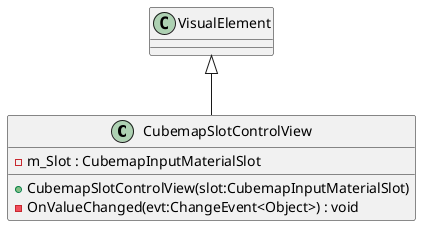 @startuml
class CubemapSlotControlView {
    - m_Slot : CubemapInputMaterialSlot
    + CubemapSlotControlView(slot:CubemapInputMaterialSlot)
    - OnValueChanged(evt:ChangeEvent<Object>) : void
}
VisualElement <|-- CubemapSlotControlView
@enduml
